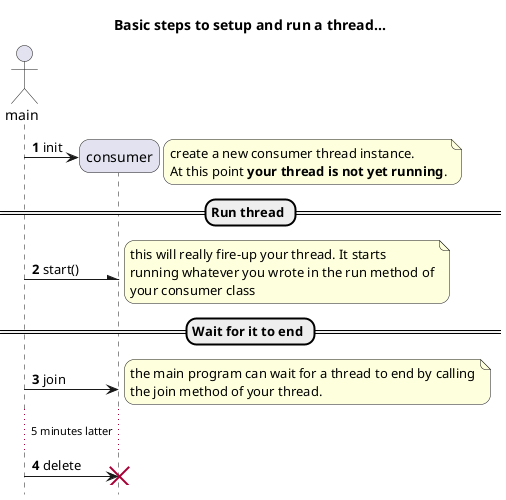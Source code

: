 @startuml

title
Basic steps to setup and run a thread...
end title

hide footbox
skinparam roundcorner 20

actor main

autonumber
create consumer
main -> consumer : init
note right
  create a new consumer thread instance.
  At this point **your thread is not yet running**.
end note

== Run thread ==
main -\ consumer : start()
note right
  this will really fire-up your thread. It starts
  running whatever you wrote in the run method of
  your consumer class
end note

== Wait for it to end ==
main -> consumer : join
note right
  the main program can wait for a thread to end by calling
  the join method of your thread.
end note

...5 minutes latter...

main -> consumer: delete
destroy consumer

@enduml
